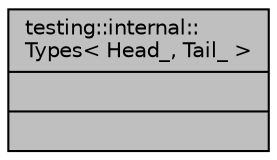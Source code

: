 digraph "testing::internal::Types&lt; Head_, Tail_ &gt;"
{
 // INTERACTIVE_SVG=YES
 // LATEX_PDF_SIZE
  edge [fontname="Helvetica",fontsize="10",labelfontname="Helvetica",labelfontsize="10"];
  node [fontname="Helvetica",fontsize="10",shape=record];
  Node1 [label="{testing::internal::\lTypes\< Head_, Tail_ \>\n||}",height=0.2,width=0.4,color="black", fillcolor="grey75", style="filled", fontcolor="black",tooltip=" "];
}
